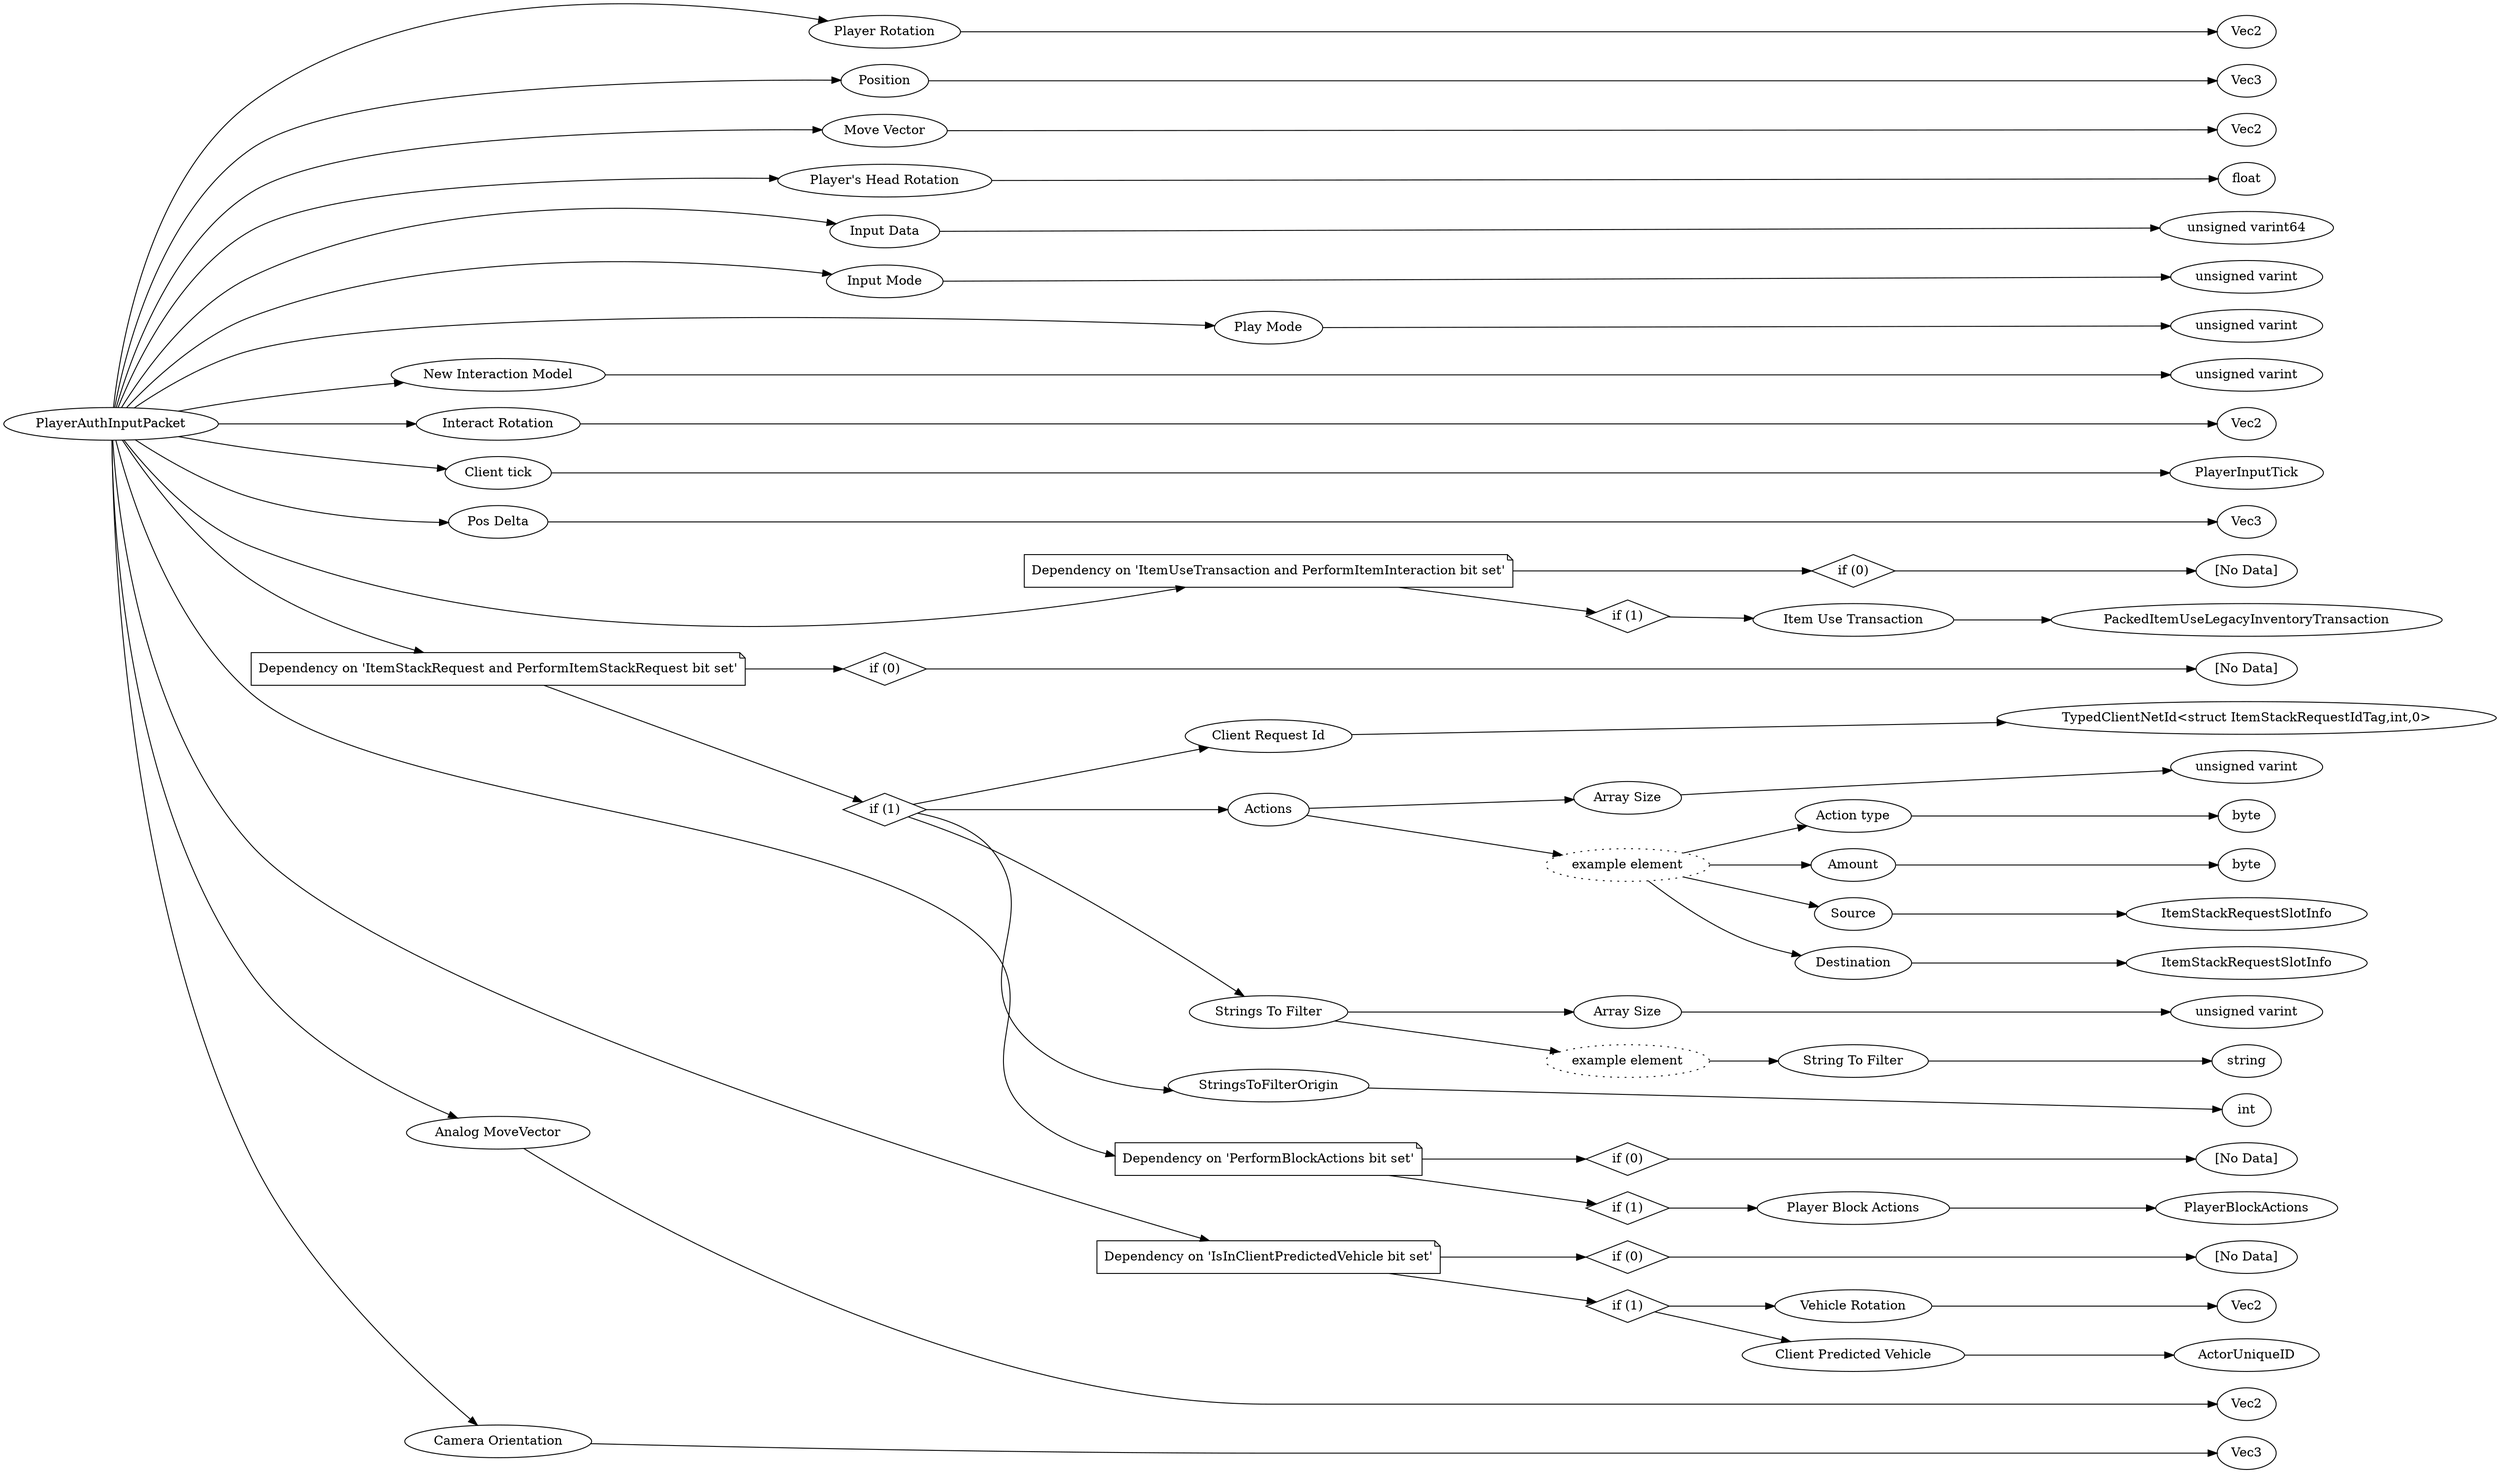 digraph "PlayerAuthInputPacket" {
rankdir = LR
0
0 -> 1
1 -> 2
0 -> 3
3 -> 4
0 -> 5
5 -> 6
0 -> 7
7 -> 8
0 -> 9
9 -> 10
0 -> 11
11 -> 12
0 -> 13
13 -> 14
0 -> 15
15 -> 16
0 -> 17
17 -> 18
0 -> 19
19 -> 20
0 -> 21
21 -> 22
0 -> 23
23 -> 24
24 -> 25
23 -> 26
26 -> 27
27 -> 76
0 -> 77
77 -> 78
78 -> 79
77 -> 80
80 -> 81
81 -> 85
80 -> 86
86 -> 87
87 -> 88
86 -> 89
89 -> 90
90 -> 91
89 -> 92
92 -> 93
89 -> 94
94 -> 102
89 -> 103
103 -> 104
80 -> 105
105 -> 106
106 -> 107
105 -> 108
108 -> 109
109 -> 110
80 -> 111
111 -> 112
0 -> 113
113 -> 114
114 -> 115
113 -> 116
116 -> 117
117 -> 159
0 -> 160
160 -> 161
161 -> 162
160 -> 163
163 -> 164
164 -> 165
163 -> 166
166 -> 167
0 -> 168
168 -> 169
0 -> 170
170 -> 171

0 [label="PlayerAuthInputPacket",comment="name: \"PlayerAuthInputPacket\", typeName: \"\", id: 0, branchId: 144, recurseId: -1, attributes: 0, notes: \"\""];
1 [label="Player Rotation",comment="name: \"Player Rotation\", typeName: \"Vec2\", id: 1, branchId: 0, recurseId: -1, attributes: 256, notes: \"Orientation of the player at the start of the tick.\""];
2 [label="Vec2",comment="name: \"Vec2\", typeName: \"\", id: 2, branchId: 0, recurseId: -1, attributes: 512, notes: \"\""];
3 [label="Position",comment="name: \"Position\", typeName: \"Vec3\", id: 3, branchId: 0, recurseId: -1, attributes: 256, notes: \"Client predicted position at the end of the tick. Referring to the player unless they are controlling a client predicted vehicle in which case it's the vehicle position.\""];
4 [label="Vec3",comment="name: \"Vec3\", typeName: \"\", id: 4, branchId: 0, recurseId: -1, attributes: 512, notes: \"\""];
5 [label="Move Vector",comment="name: \"Move Vector\", typeName: \"Vec2\", id: 5, branchId: 0, recurseId: -1, attributes: 256, notes: \"The desired local space move direction of the player in the vehicle. Convert this to world space by rotating by Player Rotation along the Y (up) axis.\""];
6 [label="Vec2",comment="name: \"Vec2\", typeName: \"\", id: 6, branchId: 0, recurseId: -1, attributes: 512, notes: \"\""];
7 [label="Player's Head Rotation",comment="name: \"Player's Head Rotation\", typeName: \"\", id: 7, branchId: 0, recurseId: -1, attributes: 0, notes: \"Effectively the same as the Y component of Player Rotation\""];
8 [label="float",comment="name: \"float\", typeName: \"\", id: 8, branchId: 0, recurseId: -1, attributes: 512, notes: \"\""];
9 [label="Input Data",comment="name: \"Input Data\", typeName: \"\", id: 9, branchId: 0, recurseId: -1, attributes: 0, notes: \"Bitset where the bits are indexed by PlayerAuthInputPacket::InputData, see enum table for details.\""];
10 [label="unsigned varint64",comment="name: \"unsigned varint64\", typeName: \"\", id: 10, branchId: 0, recurseId: -1, attributes: 512, notes: \"\""];
11 [label="Input Mode",comment="name: \"Input Mode\", typeName: \"\", id: 11, branchId: 0, recurseId: -1, attributes: 0, notes: \"\""];
12 [label="unsigned varint",comment="name: \"unsigned varint\", typeName: \"\", id: 12, branchId: 0, recurseId: -1, attributes: 512, notes: \"\""];
13 [label="Play Mode",comment="name: \"Play Mode\", typeName: \"\", id: 13, branchId: 0, recurseId: -1, attributes: 0, notes: \"\""];
14 [label="unsigned varint",comment="name: \"unsigned varint\", typeName: \"\", id: 14, branchId: 0, recurseId: -1, attributes: 512, notes: \"\""];
15 [label="New Interaction Model",comment="name: \"New Interaction Model\", typeName: \"\", id: 15, branchId: 0, recurseId: -1, attributes: 0, notes: \"\""];
16 [label="unsigned varint",comment="name: \"unsigned varint\", typeName: \"\", id: 16, branchId: 0, recurseId: -1, attributes: 512, notes: \"\""];
17 [label="Interact Rotation",comment="name: \"Interact Rotation\", typeName: \"Vec2\", id: 17, branchId: 0, recurseId: -1, attributes: 256, notes: \"The rotation the player is looking that they intend to use for interactions. In default modes this is the same as Player Rotation. For creator cameras and VR it may not.\""];
18 [label="Vec2",comment="name: \"Vec2\", typeName: \"\", id: 18, branchId: 0, recurseId: -1, attributes: 512, notes: \"\""];
19 [label="Client tick",comment="name: \"Client tick\", typeName: \"PlayerInputTick\", id: 19, branchId: 0, recurseId: -1, attributes: 256, notes: \"Which simulation frame client is on. The server should send back the most recently processed PlayerInputTick in any client-bound packets referring to player data that have a PlayerInputTick.\""];
20 [label="PlayerInputTick",comment="name: \"PlayerInputTick\", typeName: \"\", id: 20, branchId: 0, recurseId: -1, attributes: 512, notes: \"\""];
21 [label="Pos Delta",comment="name: \"Pos Delta\", typeName: \"Vec3\", id: 21, branchId: 0, recurseId: -1, attributes: 256, notes: \"Client predicted velocity at the end of the tick. This is referring to the player unless they're in control of a client predicted vehicle in which case it's the vehicle.\""];
22 [label="Vec3",comment="name: \"Vec3\", typeName: \"\", id: 22, branchId: 0, recurseId: -1, attributes: 512, notes: \"\""];
23 [label="Dependency on 'ItemUseTransaction and PerformItemInteraction bit set'",shape=note,comment="name: \"Dependency on 'ItemUseTransaction and PerformItemInteraction bit set'\", typeName: \"\", id: 23, branchId: 0, recurseId: -1, attributes: 2, notes: \"\""];
24 [label="if (0)",shape=diamond,comment="name: \"if (0)\", typeName: \"\", id: 24, branchId: 0, recurseId: -1, attributes: 4, notes: \"\""];
25 [label="[No Data]",comment="name: \"[No Data]\", typeName: \"\", id: 25, branchId: 0, recurseId: -1, attributes: 512, notes: \"\""];
26 [label="if (1)",shape=diamond,comment="name: \"if (1)\", typeName: \"\", id: 26, branchId: 1, recurseId: -1, attributes: 4, notes: \"\""];
27 [label="Item Use Transaction",comment="name: \"Item Use Transaction\", typeName: \"PackedItemUseLegacyInventoryTransaction\", id: 27, branchId: 0, recurseId: -1, attributes: 256, notes: \"\""];
76 [label="PackedItemUseLegacyInventoryTransaction",comment="name: \"PackedItemUseLegacyInventoryTransaction\", typeName: \"\", id: 76, branchId: 0, recurseId: -1, attributes: 512, notes: \"\""];
77 [label="Dependency on 'ItemStackRequest and PerformItemStackRequest bit set'",shape=note,comment="name: \"Dependency on 'ItemStackRequest and PerformItemStackRequest bit set'\", typeName: \"\", id: 77, branchId: 0, recurseId: -1, attributes: 2, notes: \"\""];
78 [label="if (0)",shape=diamond,comment="name: \"if (0)\", typeName: \"\", id: 78, branchId: 0, recurseId: -1, attributes: 4, notes: \"\""];
79 [label="[No Data]",comment="name: \"[No Data]\", typeName: \"\", id: 79, branchId: 0, recurseId: -1, attributes: 512, notes: \"\""];
80 [label="if (1)",shape=diamond,comment="name: \"if (1)\", typeName: \"\", id: 80, branchId: 1, recurseId: -1, attributes: 4, notes: \"\""];
81 [label="Client Request Id",comment="name: \"Client Request Id\", typeName: \"TypedClientNetId<struct ItemStackRequestIdTag,int,0>\", id: 81, branchId: 0, recurseId: -1, attributes: 256, notes: \"\""];
85 [label="TypedClientNetId<struct ItemStackRequestIdTag,int,0>",comment="name: \"TypedClientNetId<struct ItemStackRequestIdTag,int,0>\", typeName: \"\", id: 85, branchId: 0, recurseId: -1, attributes: 512, notes: \"\""];
86 [label="Actions",comment="name: \"Actions\", typeName: \"\", id: 86, branchId: 0, recurseId: -1, attributes: 8, notes: \"There are a variety of possible actions each with their own schema; this (Take) is just one example. Refer to the Item Stack Net Manager documentation.\""];
87 [label="Array Size",comment="name: \"Array Size\", typeName: \"\", id: 87, branchId: 0, recurseId: -1, attributes: 0, notes: \"\""];
88 [label="unsigned varint",comment="name: \"unsigned varint\", typeName: \"\", id: 88, branchId: 0, recurseId: -1, attributes: 512, notes: \"\""];
89 [label="example element",style=dotted,comment="name: \"example element\", typeName: \"\", id: 89, branchId: 0, recurseId: -1, attributes: 16, notes: \"\""];
90 [label="Action type",comment="name: \"Action type\", typeName: \"\", id: 90, branchId: 0, recurseId: -1, attributes: 0, notes: \"\""];
91 [label="byte",comment="name: \"byte\", typeName: \"\", id: 91, branchId: 0, recurseId: -1, attributes: 512, notes: \"\""];
92 [label="Amount",comment="name: \"Amount\", typeName: \"\", id: 92, branchId: 0, recurseId: -1, attributes: 0, notes: \"\""];
93 [label="byte",comment="name: \"byte\", typeName: \"\", id: 93, branchId: 0, recurseId: -1, attributes: 512, notes: \"\""];
94 [label="Source",comment="name: \"Source\", typeName: \"ItemStackRequestSlotInfo\", id: 94, branchId: 0, recurseId: -1, attributes: 256, notes: \"\""];
102 [label="ItemStackRequestSlotInfo",comment="name: \"ItemStackRequestSlotInfo\", typeName: \"\", id: 102, branchId: 0, recurseId: -1, attributes: 512, notes: \"\""];
103 [label="Destination",comment="name: \"Destination\", typeName: \"ItemStackRequestSlotInfo\", id: 103, branchId: 0, recurseId: -1, attributes: 256, notes: \"\""];
104 [label="ItemStackRequestSlotInfo",comment="name: \"ItemStackRequestSlotInfo\", typeName: \"\", id: 104, branchId: 0, recurseId: -1, attributes: 512, notes: \"\""];
105 [label="Strings To Filter",comment="name: \"Strings To Filter\", typeName: \"\", id: 105, branchId: 0, recurseId: -1, attributes: 8, notes: \"Array of strings to submit to profanity filtering service\""];
106 [label="Array Size",comment="name: \"Array Size\", typeName: \"\", id: 106, branchId: 0, recurseId: -1, attributes: 0, notes: \"\""];
107 [label="unsigned varint",comment="name: \"unsigned varint\", typeName: \"\", id: 107, branchId: 0, recurseId: -1, attributes: 512, notes: \"\""];
108 [label="example element",style=dotted,comment="name: \"example element\", typeName: \"\", id: 108, branchId: 0, recurseId: -1, attributes: 16, notes: \"\""];
109 [label="String To Filter",comment="name: \"String To Filter\", typeName: \"\", id: 109, branchId: 0, recurseId: -1, attributes: 0, notes: \"Indivdiual string that needs checking\""];
110 [label="string",comment="name: \"string\", typeName: \"\", id: 110, branchId: 0, recurseId: -1, attributes: 512, notes: \"\""];
111 [label="StringsToFilterOrigin",comment="name: \"StringsToFilterOrigin\", typeName: \"\", id: 111, branchId: 0, recurseId: -1, attributes: 0, notes: \"\""];
112 [label="int",comment="name: \"int\", typeName: \"\", id: 112, branchId: 0, recurseId: -1, attributes: 512, notes: \"\""];
113 [label="Dependency on 'PerformBlockActions bit set'",shape=note,comment="name: \"Dependency on 'PerformBlockActions bit set'\", typeName: \"\", id: 113, branchId: 0, recurseId: -1, attributes: 2, notes: \"\""];
114 [label="if (0)",shape=diamond,comment="name: \"if (0)\", typeName: \"\", id: 114, branchId: 0, recurseId: -1, attributes: 4, notes: \"\""];
115 [label="[No Data]",comment="name: \"[No Data]\", typeName: \"\", id: 115, branchId: 0, recurseId: -1, attributes: 512, notes: \"\""];
116 [label="if (1)",shape=diamond,comment="name: \"if (1)\", typeName: \"\", id: 116, branchId: 1, recurseId: -1, attributes: 4, notes: \"\""];
117 [label="Player Block Actions",comment="name: \"Player Block Actions\", typeName: \"PlayerBlockActions\", id: 117, branchId: 0, recurseId: -1, attributes: 256, notes: \"\""];
159 [label="PlayerBlockActions",comment="name: \"PlayerBlockActions\", typeName: \"\", id: 159, branchId: 0, recurseId: -1, attributes: 512, notes: \"\""];
160 [label="Dependency on 'IsInClientPredictedVehicle bit set'",shape=note,comment="name: \"Dependency on 'IsInClientPredictedVehicle bit set'\", typeName: \"\", id: 160, branchId: 0, recurseId: -1, attributes: 2, notes: \"\""];
161 [label="if (0)",shape=diamond,comment="name: \"if (0)\", typeName: \"\", id: 161, branchId: 0, recurseId: -1, attributes: 4, notes: \"\""];
162 [label="[No Data]",comment="name: \"[No Data]\", typeName: \"\", id: 162, branchId: 0, recurseId: -1, attributes: 512, notes: \"\""];
163 [label="if (1)",shape=diamond,comment="name: \"if (1)\", typeName: \"\", id: 163, branchId: 1, recurseId: -1, attributes: 4, notes: \"\""];
164 [label="Vehicle Rotation",comment="name: \"Vehicle Rotation\", typeName: \"Vec2\", id: 164, branchId: 0, recurseId: -1, attributes: 256, notes: \"The client predicted rotation of a client predicted vehicle at the end of the tick if the player is in control of one.\""];
165 [label="Vec2",comment="name: \"Vec2\", typeName: \"\", id: 165, branchId: 0, recurseId: -1, attributes: 512, notes: \"\""];
166 [label="Client Predicted Vehicle",comment="name: \"Client Predicted Vehicle\", typeName: \"ActorUniqueID\", id: 166, branchId: 0, recurseId: -1, attributes: 256, notes: \"The ID of the vehicle the client thinks they are in control of. Relevant for the server to disambiguate client predictions when switching between two vehicles.\""];
167 [label="ActorUniqueID",comment="name: \"ActorUniqueID\", typeName: \"\", id: 167, branchId: 0, recurseId: -1, attributes: 512, notes: \"\""];
168 [label="Analog MoveVector",comment="name: \"Analog MoveVector\", typeName: \"Vec2\", id: 168, branchId: 0, recurseId: -1, attributes: 256, notes: \"Same idea as move vector\""];
169 [label="Vec2",comment="name: \"Vec2\", typeName: \"\", id: 169, branchId: 0, recurseId: -1, attributes: 512, notes: \"\""];
170 [label="Camera Orientation",comment="name: \"Camera Orientation\", typeName: \"Vec3\", id: 170, branchId: 0, recurseId: -1, attributes: 256, notes: \"The world space unit vector that represents the camera's forward direction. This is used to transform movement to be camera relative.\""];
171 [label="Vec3",comment="name: \"Vec3\", typeName: \"\", id: 171, branchId: 0, recurseId: -1, attributes: 512, notes: \"\""];
{ rank = max;2;4;6;8;10;12;14;16;18;20;22;25;76;79;85;88;91;93;102;104;107;110;112;115;159;162;165;167;169;171}

}

